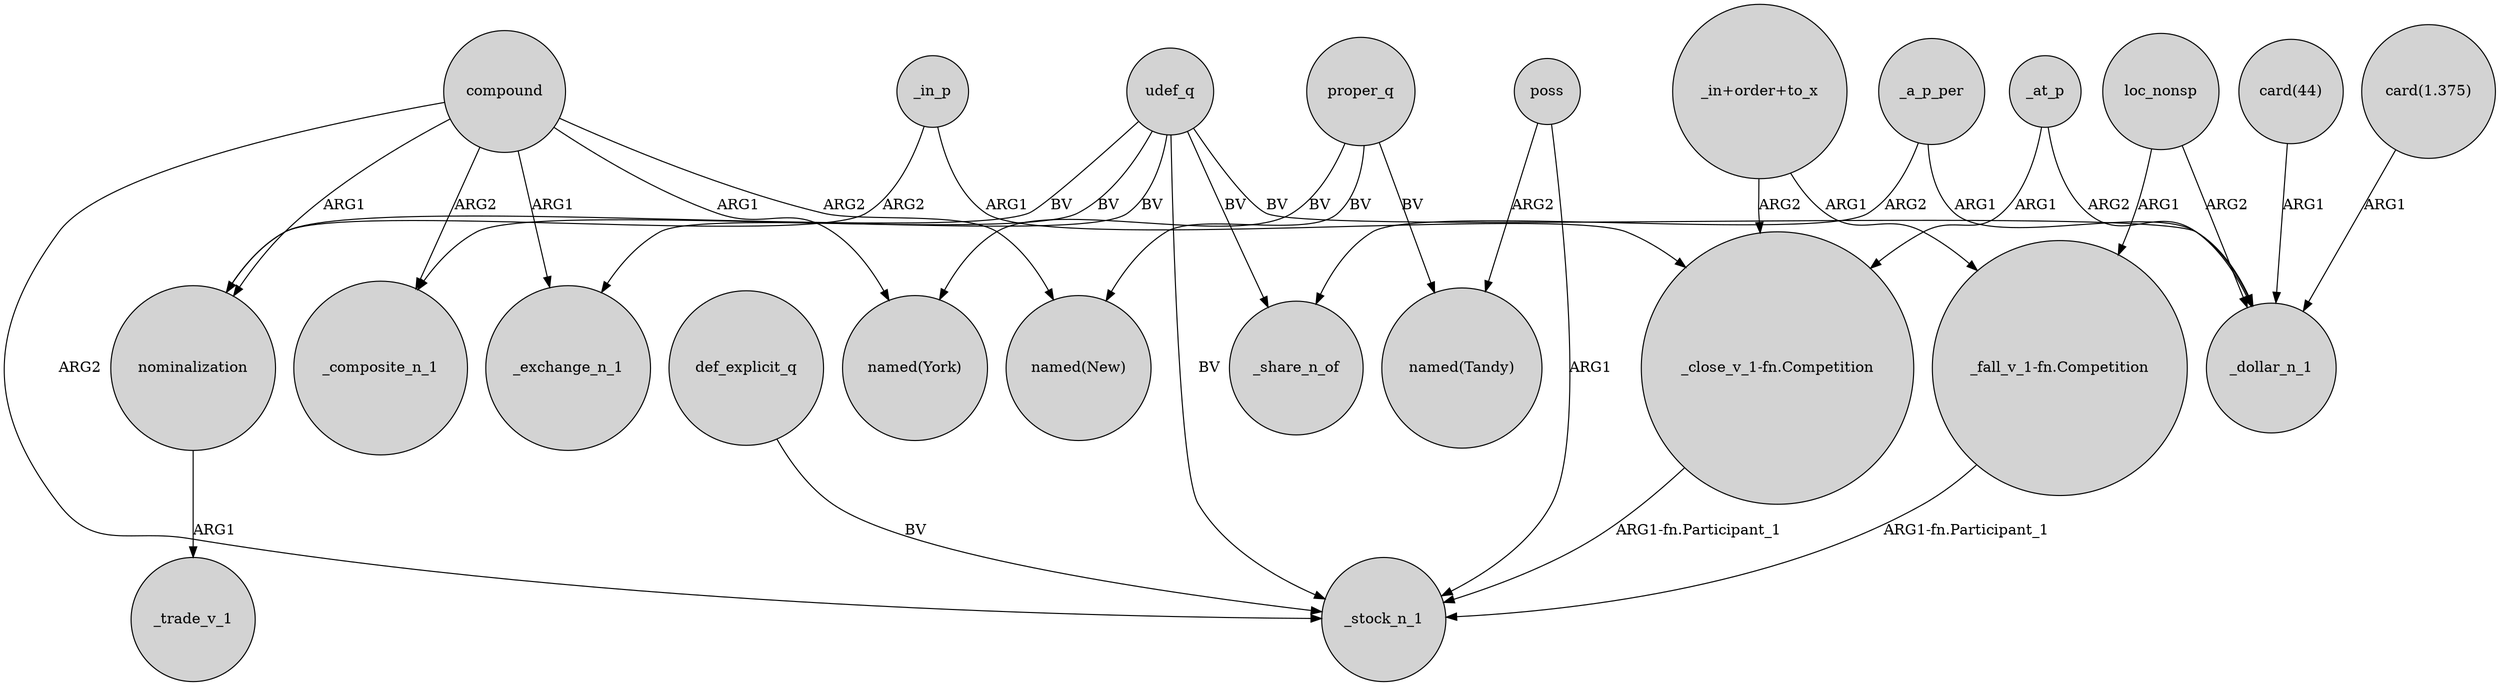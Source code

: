 digraph {
	node [shape=circle style=filled]
	"_in+order+to_x" -> "_fall_v_1-fn.Competition" [label=ARG1]
	loc_nonsp -> _dollar_n_1 [label=ARG2]
	_at_p -> "_close_v_1-fn.Competition" [label=ARG1]
	compound -> "named(New)" [label=ARG2]
	"_close_v_1-fn.Competition" -> _stock_n_1 [label="ARG1-fn.Participant_1"]
	proper_q -> "named(New)" [label=BV]
	loc_nonsp -> "_fall_v_1-fn.Competition" [label=ARG1]
	udef_q -> nominalization [label=BV]
	udef_q -> _exchange_n_1 [label=BV]
	def_explicit_q -> _stock_n_1 [label=BV]
	compound -> _exchange_n_1 [label=ARG1]
	proper_q -> "named(York)" [label=BV]
	compound -> nominalization [label=ARG1]
	udef_q -> _stock_n_1 [label=BV]
	_at_p -> _dollar_n_1 [label=ARG2]
	_a_p_per -> _share_n_of [label=ARG2]
	udef_q -> _share_n_of [label=BV]
	compound -> _stock_n_1 [label=ARG2]
	"card(44)" -> _dollar_n_1 [label=ARG1]
	poss -> _stock_n_1 [label=ARG1]
	udef_q -> _dollar_n_1 [label=BV]
	poss -> "named(Tandy)" [label=ARG2]
	"_fall_v_1-fn.Competition" -> _stock_n_1 [label="ARG1-fn.Participant_1"]
	_a_p_per -> _dollar_n_1 [label=ARG1]
	"card(1.375)" -> _dollar_n_1 [label=ARG1]
	udef_q -> _composite_n_1 [label=BV]
	"_in+order+to_x" -> "_close_v_1-fn.Competition" [label=ARG2]
	compound -> "named(York)" [label=ARG1]
	proper_q -> "named(Tandy)" [label=BV]
	_in_p -> nominalization [label=ARG2]
	compound -> _composite_n_1 [label=ARG2]
	_in_p -> "_close_v_1-fn.Competition" [label=ARG1]
	nominalization -> _trade_v_1 [label=ARG1]
}
